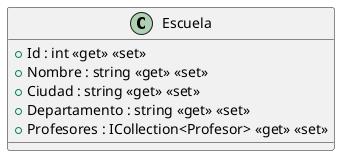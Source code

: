 @startuml
class Escuela {
    + Id : int <<get>> <<set>>
    + Nombre : string <<get>> <<set>>
    + Ciudad : string <<get>> <<set>>
    + Departamento : string <<get>> <<set>>
    + Profesores : ICollection<Profesor> <<get>> <<set>>
}
@enduml
